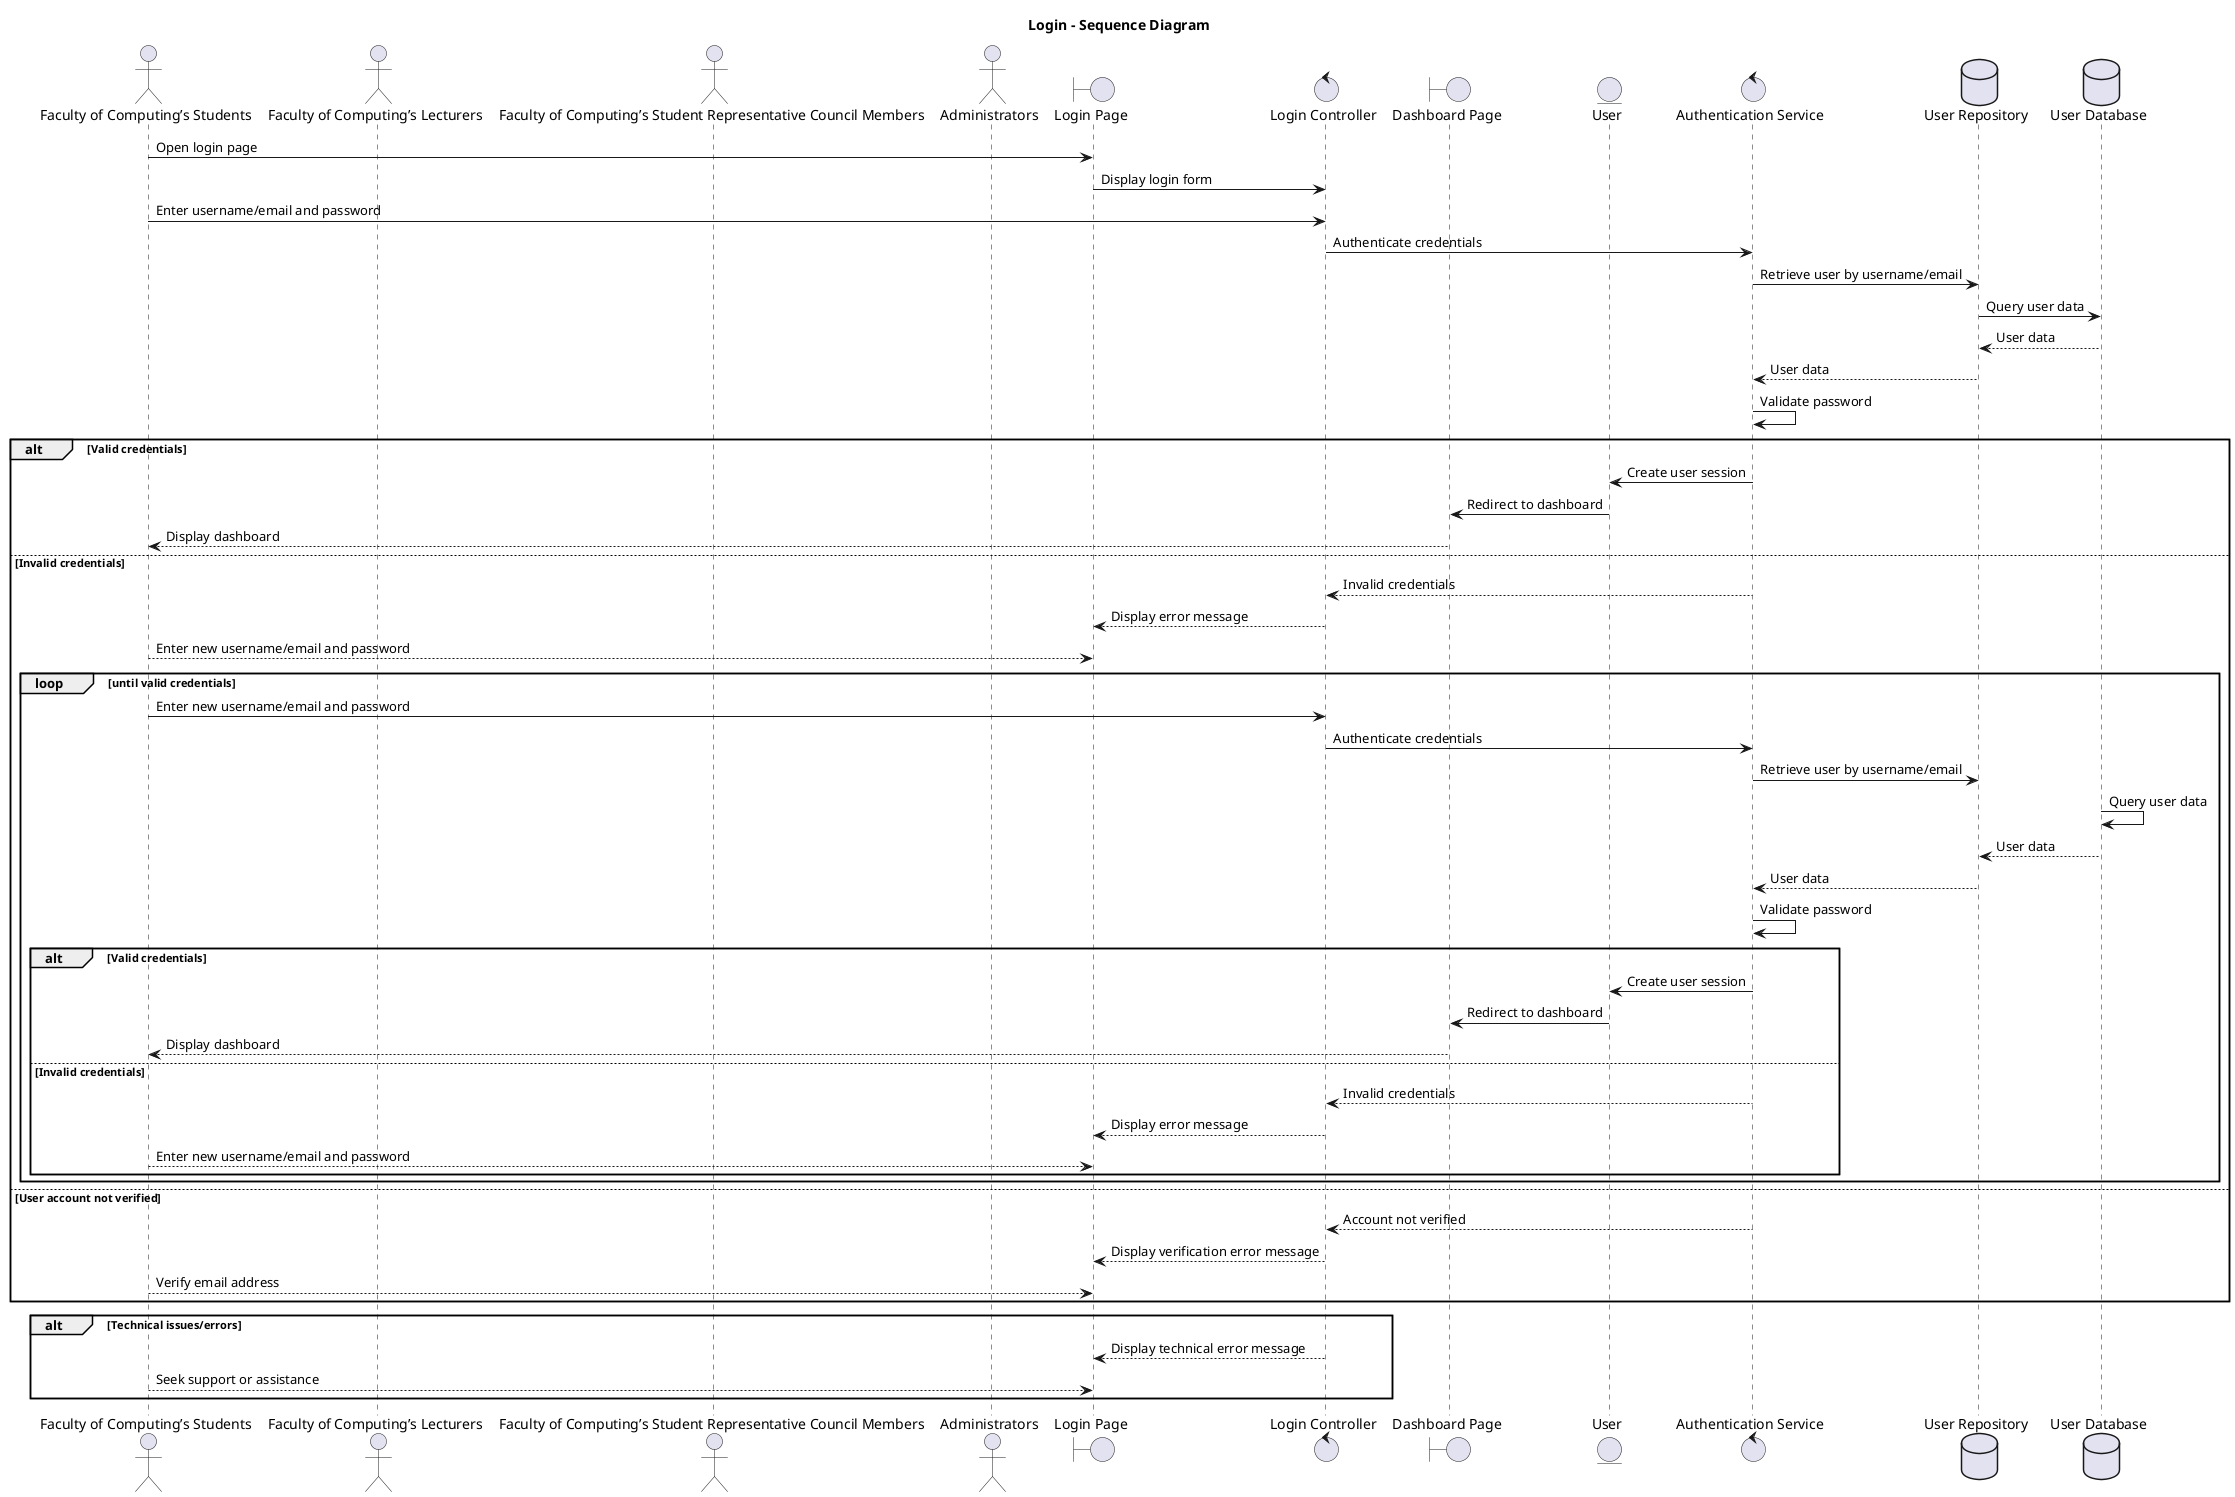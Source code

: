 @startuml
title Login - Sequence Diagram

actor "Faculty of Computing’s Students" as Student
actor "Faculty of Computing’s Lecturers" as Lecturer
actor "Faculty of Computing’s Student Representative Council Members" as SRCMember
actor Administrators as Admin

boundary "Login Page" as LoginPage
control "Login Controller" as LoginController
boundary "Dashboard Page" as DashboardPage
entity "User" as User
control "Authentication Service" as AuthService
database "User Repository" as UserRepository
database "User Database" as UserDatabase

Student -> LoginPage: Open login page
LoginPage -> LoginController: Display login form
Student -> LoginController: Enter username/email and password
LoginController -> AuthService: Authenticate credentials
AuthService -> UserRepository: Retrieve user by username/email
UserRepository -> UserDatabase: Query user data
UserDatabase --> UserRepository: User data
UserRepository --> AuthService: User data
AuthService -> AuthService: Validate password
alt Valid credentials
    AuthService -> User: Create user session
    User -> DashboardPage: Redirect to dashboard
    DashboardPage --> Student: Display dashboard
else Invalid credentials
    AuthService --> LoginController: Invalid credentials
    LoginController --> LoginPage: Display error message
    Student --> LoginPage: Enter new username/email and password
    loop until valid credentials
        Student -> LoginController: Enter new username/email and password
        LoginController -> AuthService: Authenticate credentials
        AuthService -> UserRepository: Retrieve user by username/email
        UserDatabase -> UserDatabase: Query user data
        UserDatabase --> UserRepository: User data
        UserRepository --> AuthService: User data
        AuthService -> AuthService: Validate password
        alt Valid credentials
            AuthService -> User: Create user session
            User -> DashboardPage: Redirect to dashboard
            DashboardPage --> Student: Display dashboard
        else Invalid credentials
            AuthService --> LoginController: Invalid credentials
            LoginController --> LoginPage: Display error message
            Student --> LoginPage: Enter new username/email and password
        end
    end
else User account not verified
    AuthService --> LoginController: Account not verified
    LoginController --> LoginPage: Display verification error message
    Student --> LoginPage: Verify email address
end

alt Technical issues/errors
    LoginController --> LoginPage: Display technical error message
    Student --> LoginPage: Seek support or assistance
end
@enduml